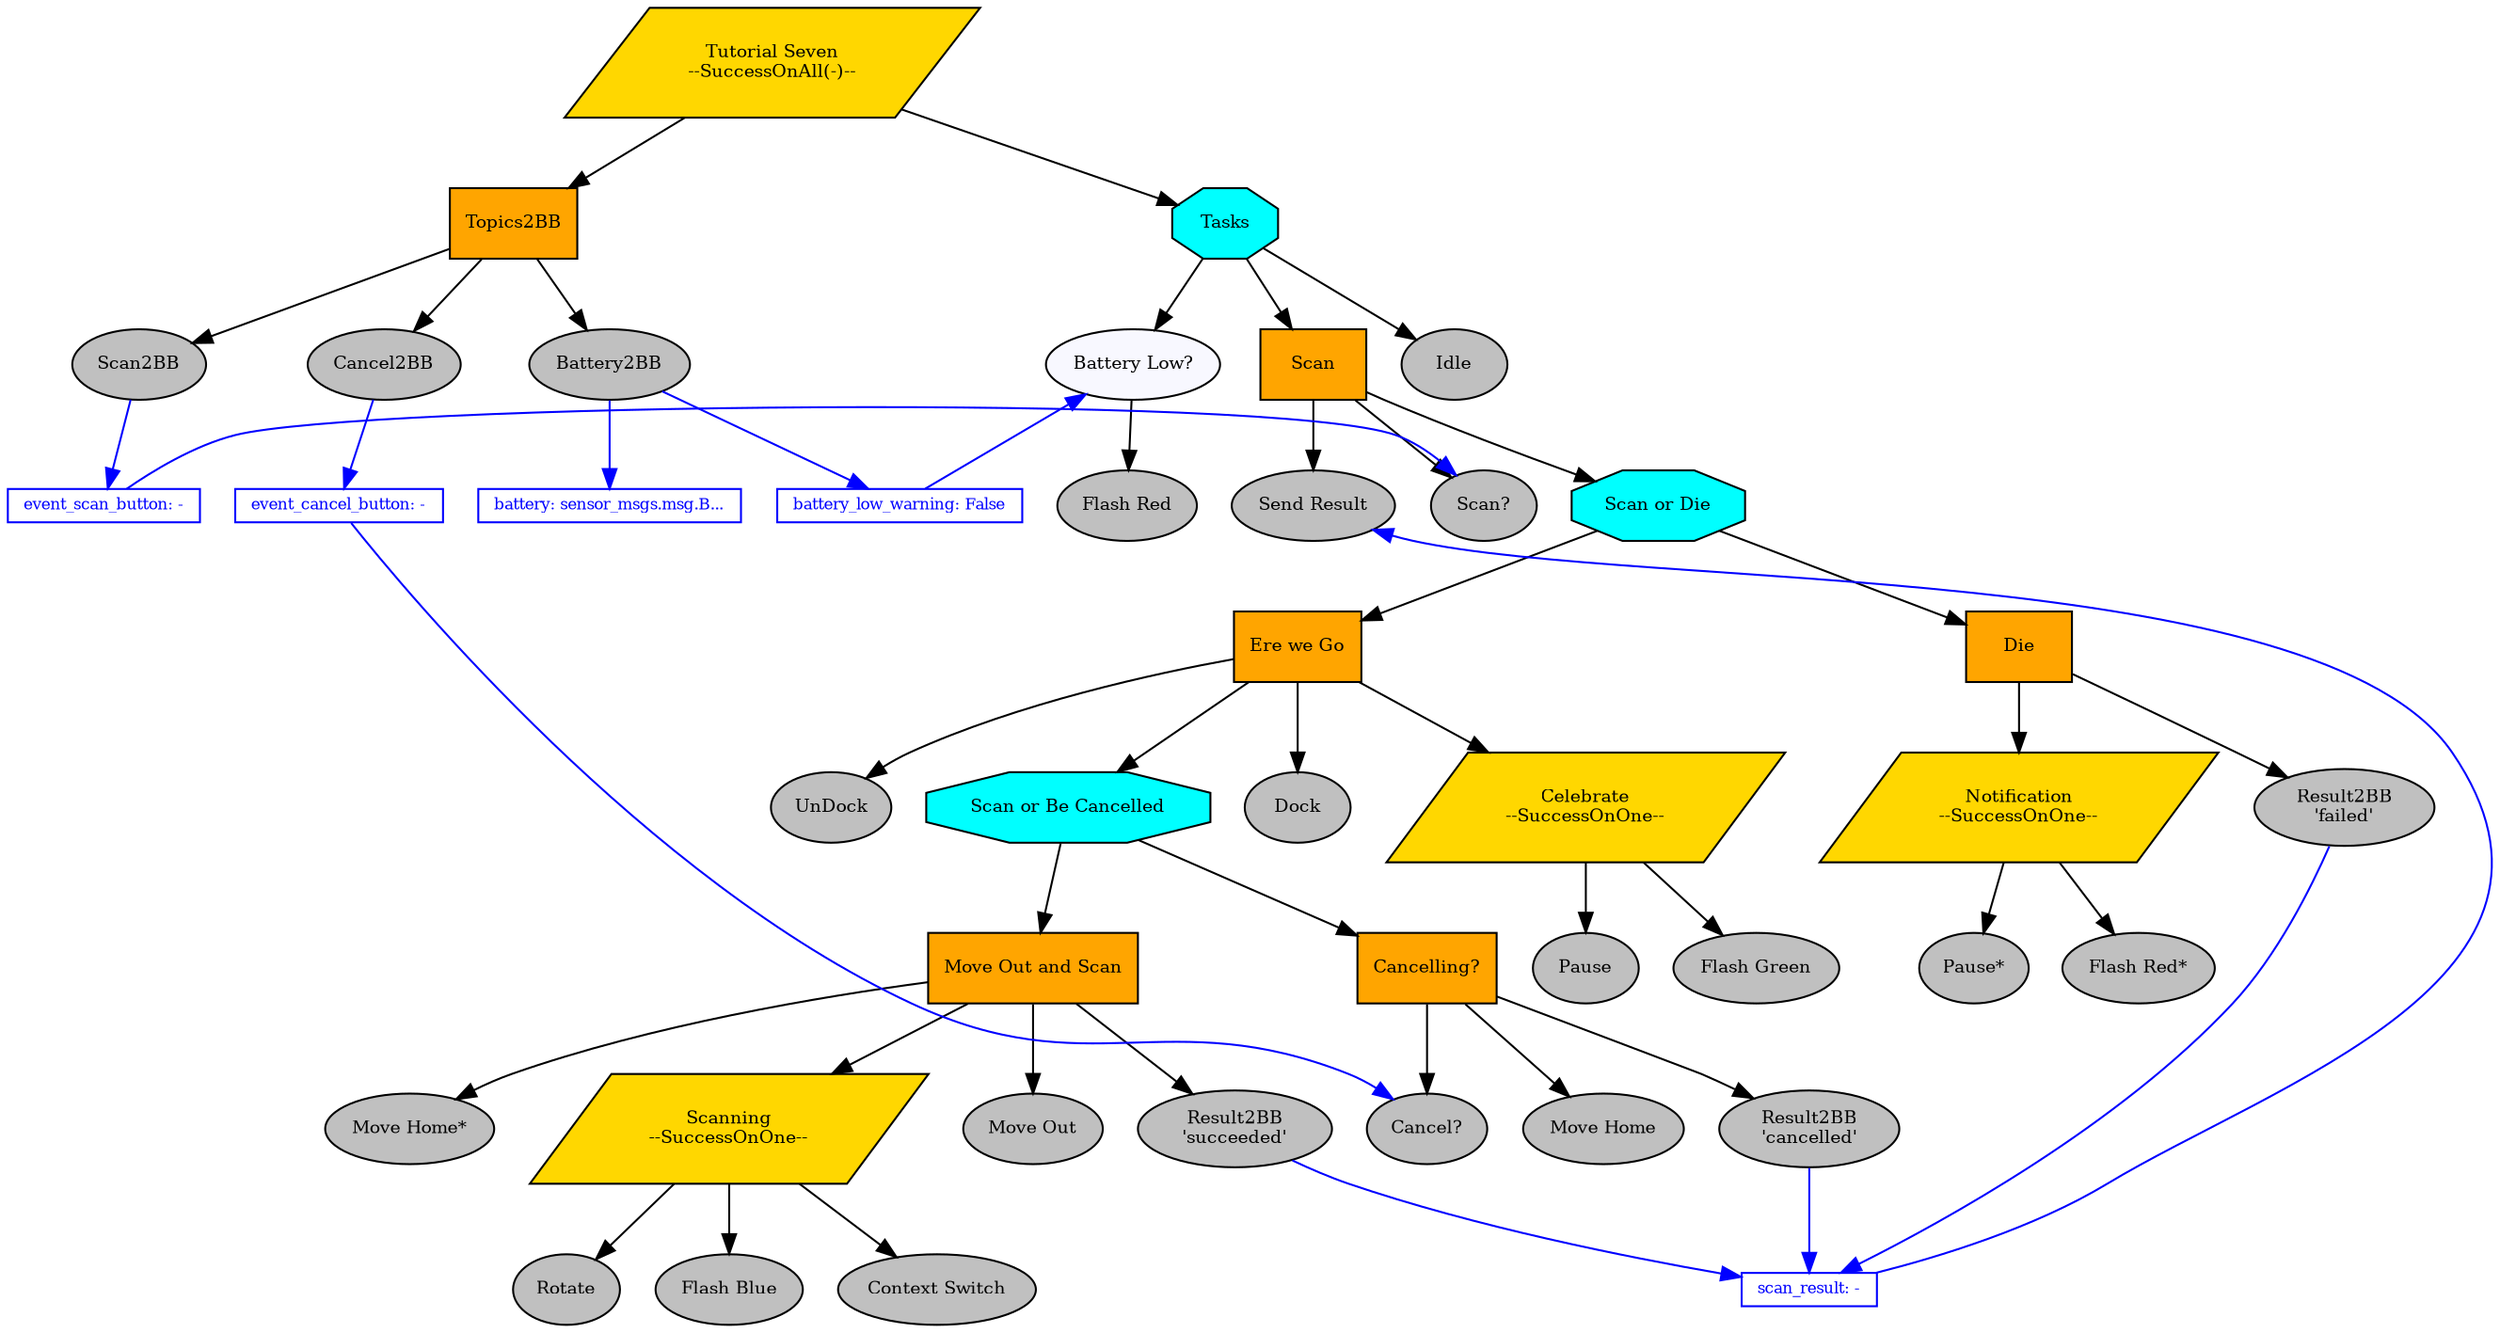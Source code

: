 digraph pastafarianism {
graph [fontname="times-roman"];
node [fontname="times-roman"];
edge [fontname="times-roman"];
"Tutorial Seven" [label="Tutorial Seven\n--SuccessOnAll(-)--", shape=parallelogram, style=filled, fillcolor=gold, fontsize=9, fontcolor=black];
Topics2BB [label=Topics2BB, shape=box, style=filled, fillcolor=orange, fontsize=9, fontcolor=black];
"Tutorial Seven" -> Topics2BB;
Scan2BB [label=Scan2BB, shape=ellipse, style=filled, fillcolor=gray, fontsize=9, fontcolor=black];
Topics2BB -> Scan2BB;
Cancel2BB [label=Cancel2BB, shape=ellipse, style=filled, fillcolor=gray, fontsize=9, fontcolor=black];
Topics2BB -> Cancel2BB;
Battery2BB [label=Battery2BB, shape=ellipse, style=filled, fillcolor=gray, fontsize=9, fontcolor=black];
Topics2BB -> Battery2BB;
subgraph  {
label=children_of_Topics2BB;
rank=same;
Scan2BB [label=Scan2BB, shape=ellipse, style=filled, fillcolor=gray, fontsize=9, fontcolor=black];
Cancel2BB [label=Cancel2BB, shape=ellipse, style=filled, fillcolor=gray, fontsize=9, fontcolor=black];
Battery2BB [label=Battery2BB, shape=ellipse, style=filled, fillcolor=gray, fontsize=9, fontcolor=black];
}

Tasks [label=Tasks, shape=octagon, style=filled, fillcolor=cyan, fontsize=9, fontcolor=black];
"Tutorial Seven" -> Tasks;
"Battery Low?" [label="Battery Low?", shape=ellipse, style=filled, fillcolor=ghostwhite, fontsize=9, fontcolor=black];
Tasks -> "Battery Low?";
"Flash Red" [label="Flash Red", shape=ellipse, style=filled, fillcolor=gray, fontsize=9, fontcolor=black];
"Battery Low?" -> "Flash Red";
Scan [label=Scan, shape=box, style=filled, fillcolor=orange, fontsize=9, fontcolor=black];
Tasks -> Scan;
"Scan?" [label="Scan?", shape=ellipse, style=filled, fillcolor=gray, fontsize=9, fontcolor=black];
Scan -> "Scan?";
"Scan or Die" [label="Scan or Die", shape=octagon, style=filled, fillcolor=cyan, fontsize=9, fontcolor=black];
Scan -> "Scan or Die";
"Ere we Go" [label="Ere we Go", shape=box, style=filled, fillcolor=orange, fontsize=9, fontcolor=black];
"Scan or Die" -> "Ere we Go";
UnDock [label=UnDock, shape=ellipse, style=filled, fillcolor=gray, fontsize=9, fontcolor=black];
"Ere we Go" -> UnDock;
"Scan or Be Cancelled" [label="Scan or Be Cancelled", shape=octagon, style=filled, fillcolor=cyan, fontsize=9, fontcolor=black];
"Ere we Go" -> "Scan or Be Cancelled";
"Cancelling?" [label="Cancelling?", shape=box, style=filled, fillcolor=orange, fontsize=9, fontcolor=black];
"Scan or Be Cancelled" -> "Cancelling?";
"Cancel?" [label="Cancel?", shape=ellipse, style=filled, fillcolor=gray, fontsize=9, fontcolor=black];
"Cancelling?" -> "Cancel?";
"Move Home" [label="Move Home", shape=ellipse, style=filled, fillcolor=gray, fontsize=9, fontcolor=black];
"Cancelling?" -> "Move Home";
"Result2BB\n'cancelled'" [label="Result2BB\n'cancelled'", shape=ellipse, style=filled, fillcolor=gray, fontsize=9, fontcolor=black];
"Cancelling?" -> "Result2BB\n'cancelled'";
subgraph  {
label="children_of_Cancelling?";
rank=same;
"Cancel?" [label="Cancel?", shape=ellipse, style=filled, fillcolor=gray, fontsize=9, fontcolor=black];
"Move Home" [label="Move Home", shape=ellipse, style=filled, fillcolor=gray, fontsize=9, fontcolor=black];
"Result2BB\n'cancelled'" [label="Result2BB\n'cancelled'", shape=ellipse, style=filled, fillcolor=gray, fontsize=9, fontcolor=black];
}

"Move Out and Scan" [label="Move Out and Scan", shape=box, style=filled, fillcolor=orange, fontsize=9, fontcolor=black];
"Scan or Be Cancelled" -> "Move Out and Scan";
"Move Out" [label="Move Out", shape=ellipse, style=filled, fillcolor=gray, fontsize=9, fontcolor=black];
"Move Out and Scan" -> "Move Out";
Scanning [label="Scanning\n--SuccessOnOne--", shape=parallelogram, style=filled, fillcolor=gold, fontsize=9, fontcolor=black];
"Move Out and Scan" -> Scanning;
"Context Switch" [label="Context Switch", shape=ellipse, style=filled, fillcolor=gray, fontsize=9, fontcolor=black];
Scanning -> "Context Switch";
Rotate [label=Rotate, shape=ellipse, style=filled, fillcolor=gray, fontsize=9, fontcolor=black];
Scanning -> Rotate;
"Flash Blue" [label="Flash Blue", shape=ellipse, style=filled, fillcolor=gray, fontsize=9, fontcolor=black];
Scanning -> "Flash Blue";
subgraph  {
label=children_of_Scanning;
rank=same;
"Context Switch" [label="Context Switch", shape=ellipse, style=filled, fillcolor=gray, fontsize=9, fontcolor=black];
Rotate [label=Rotate, shape=ellipse, style=filled, fillcolor=gray, fontsize=9, fontcolor=black];
"Flash Blue" [label="Flash Blue", shape=ellipse, style=filled, fillcolor=gray, fontsize=9, fontcolor=black];
}

"Move Home*" [label="Move Home*", shape=ellipse, style=filled, fillcolor=gray, fontsize=9, fontcolor=black];
"Move Out and Scan" -> "Move Home*";
"Result2BB\n'succeeded'" [label="Result2BB\n'succeeded'", shape=ellipse, style=filled, fillcolor=gray, fontsize=9, fontcolor=black];
"Move Out and Scan" -> "Result2BB\n'succeeded'";
subgraph  {
label="children_of_Move Out and Scan";
rank=same;
"Move Out" [label="Move Out", shape=ellipse, style=filled, fillcolor=gray, fontsize=9, fontcolor=black];
Scanning [label="Scanning\n--SuccessOnOne--", shape=parallelogram, style=filled, fillcolor=gold, fontsize=9, fontcolor=black];
"Move Home*" [label="Move Home*", shape=ellipse, style=filled, fillcolor=gray, fontsize=9, fontcolor=black];
"Result2BB\n'succeeded'" [label="Result2BB\n'succeeded'", shape=ellipse, style=filled, fillcolor=gray, fontsize=9, fontcolor=black];
}

subgraph  {
label="children_of_Scan or Be Cancelled";
rank=same;
"Cancelling?" [label="Cancelling?", shape=box, style=filled, fillcolor=orange, fontsize=9, fontcolor=black];
"Move Out and Scan" [label="Move Out and Scan", shape=box, style=filled, fillcolor=orange, fontsize=9, fontcolor=black];
}

Dock [label=Dock, shape=ellipse, style=filled, fillcolor=gray, fontsize=9, fontcolor=black];
"Ere we Go" -> Dock;
Celebrate [label="Celebrate\n--SuccessOnOne--", shape=parallelogram, style=filled, fillcolor=gold, fontsize=9, fontcolor=black];
"Ere we Go" -> Celebrate;
"Flash Green" [label="Flash Green", shape=ellipse, style=filled, fillcolor=gray, fontsize=9, fontcolor=black];
Celebrate -> "Flash Green";
Pause [label=Pause, shape=ellipse, style=filled, fillcolor=gray, fontsize=9, fontcolor=black];
Celebrate -> Pause;
subgraph  {
label=children_of_Celebrate;
rank=same;
"Flash Green" [label="Flash Green", shape=ellipse, style=filled, fillcolor=gray, fontsize=9, fontcolor=black];
Pause [label=Pause, shape=ellipse, style=filled, fillcolor=gray, fontsize=9, fontcolor=black];
}

subgraph  {
label="children_of_Ere we Go";
rank=same;
UnDock [label=UnDock, shape=ellipse, style=filled, fillcolor=gray, fontsize=9, fontcolor=black];
"Scan or Be Cancelled" [label="Scan or Be Cancelled", shape=octagon, style=filled, fillcolor=cyan, fontsize=9, fontcolor=black];
Dock [label=Dock, shape=ellipse, style=filled, fillcolor=gray, fontsize=9, fontcolor=black];
Celebrate [label="Celebrate\n--SuccessOnOne--", shape=parallelogram, style=filled, fillcolor=gold, fontsize=9, fontcolor=black];
}

Die [label=Die, shape=box, style=filled, fillcolor=orange, fontsize=9, fontcolor=black];
"Scan or Die" -> Die;
Notification [label="Notification\n--SuccessOnOne--", shape=parallelogram, style=filled, fillcolor=gold, fontsize=9, fontcolor=black];
Die -> Notification;
"Flash Red*" [label="Flash Red*", shape=ellipse, style=filled, fillcolor=gray, fontsize=9, fontcolor=black];
Notification -> "Flash Red*";
"Pause*" [label="Pause*", shape=ellipse, style=filled, fillcolor=gray, fontsize=9, fontcolor=black];
Notification -> "Pause*";
subgraph  {
label=children_of_Notification;
rank=same;
"Flash Red*" [label="Flash Red*", shape=ellipse, style=filled, fillcolor=gray, fontsize=9, fontcolor=black];
"Pause*" [label="Pause*", shape=ellipse, style=filled, fillcolor=gray, fontsize=9, fontcolor=black];
}

"Result2BB\n'failed'" [label="Result2BB\n'failed'", shape=ellipse, style=filled, fillcolor=gray, fontsize=9, fontcolor=black];
Die -> "Result2BB\n'failed'";
subgraph  {
label=children_of_Die;
rank=same;
Notification [label="Notification\n--SuccessOnOne--", shape=parallelogram, style=filled, fillcolor=gold, fontsize=9, fontcolor=black];
"Result2BB\n'failed'" [label="Result2BB\n'failed'", shape=ellipse, style=filled, fillcolor=gray, fontsize=9, fontcolor=black];
}

subgraph  {
label="children_of_Scan or Die";
rank=same;
"Ere we Go" [label="Ere we Go", shape=box, style=filled, fillcolor=orange, fontsize=9, fontcolor=black];
Die [label=Die, shape=box, style=filled, fillcolor=orange, fontsize=9, fontcolor=black];
}

"Send Result" [label="Send Result", shape=ellipse, style=filled, fillcolor=gray, fontsize=9, fontcolor=black];
Scan -> "Send Result";
subgraph  {
label=children_of_Scan;
rank=same;
"Scan?" [label="Scan?", shape=ellipse, style=filled, fillcolor=gray, fontsize=9, fontcolor=black];
"Scan or Die" [label="Scan or Die", shape=octagon, style=filled, fillcolor=cyan, fontsize=9, fontcolor=black];
"Send Result" [label="Send Result", shape=ellipse, style=filled, fillcolor=gray, fontsize=9, fontcolor=black];
}

Idle [label=Idle, shape=ellipse, style=filled, fillcolor=gray, fontsize=9, fontcolor=black];
Tasks -> Idle;
subgraph  {
label=children_of_Tasks;
rank=same;
"Battery Low?" [label="Battery Low?", shape=ellipse, style=filled, fillcolor=ghostwhite, fontsize=9, fontcolor=black];
Scan [label=Scan, shape=box, style=filled, fillcolor=orange, fontsize=9, fontcolor=black];
Idle [label=Idle, shape=ellipse, style=filled, fillcolor=gray, fontsize=9, fontcolor=black];
}

subgraph  {
label="children_of_Tutorial Seven";
rank=same;
Topics2BB [label=Topics2BB, shape=box, style=filled, fillcolor=orange, fontsize=9, fontcolor=black];
Tasks [label=Tasks, shape=octagon, style=filled, fillcolor=cyan, fontsize=9, fontcolor=black];
}

event_scan_button [label="event_scan_button: -", shape=box, style=filled, color=blue, fillcolor=white, fontsize=8, fontcolor=blue, width=0, height=0, fixedsize=False];
event_scan_button -> "Scan?"  [color=blue, constraint=False];
Scan2BB -> event_scan_button  [color=blue, constraint=True];
event_cancel_button [label="event_cancel_button: -", shape=box, style=filled, color=blue, fillcolor=white, fontsize=8, fontcolor=blue, width=0, height=0, fixedsize=False];
event_cancel_button -> "Cancel?"  [color=blue, constraint=False];
Cancel2BB -> event_cancel_button  [color=blue, constraint=True];
battery [label="battery: sensor_msgs.msg.B...", shape=box, style=filled, color=blue, fillcolor=white, fontsize=8, fontcolor=blue, width=0, height=0, fixedsize=False];
Battery2BB -> battery  [color=blue, constraint=True];
battery_low_warning [label="battery_low_warning: False", shape=box, style=filled, color=blue, fillcolor=white, fontsize=8, fontcolor=blue, width=0, height=0, fixedsize=False];
battery_low_warning -> "Battery Low?"  [color=blue, constraint=False];
Battery2BB -> battery_low_warning  [color=blue, constraint=True];
scan_result [label="scan_result: -", shape=box, style=filled, color=blue, fillcolor=white, fontsize=8, fontcolor=blue, width=0, height=0, fixedsize=False];
scan_result -> "Send Result"  [color=blue, constraint=False];
"Result2BB\n'failed'" -> scan_result  [color=blue, constraint=True];
"Result2BB\n'succeeded'" -> scan_result  [color=blue, constraint=True];
"Result2BB\n'cancelled'" -> scan_result  [color=blue, constraint=True];
}
